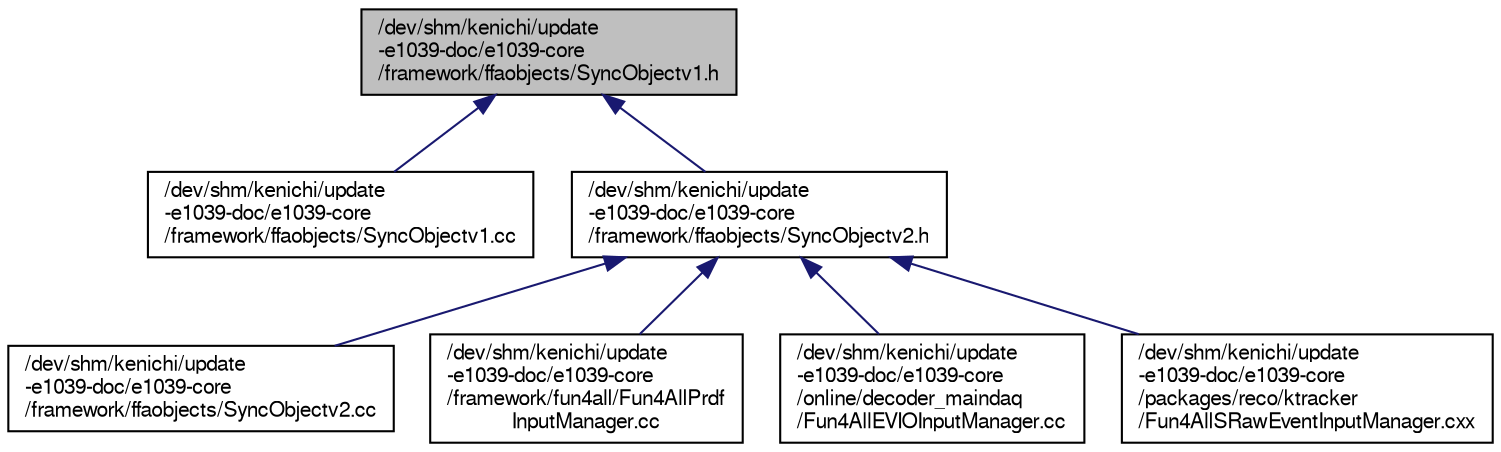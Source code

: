 digraph "/dev/shm/kenichi/update-e1039-doc/e1039-core/framework/ffaobjects/SyncObjectv1.h"
{
  bgcolor="transparent";
  edge [fontname="FreeSans",fontsize="10",labelfontname="FreeSans",labelfontsize="10"];
  node [fontname="FreeSans",fontsize="10",shape=record];
  Node1 [label="/dev/shm/kenichi/update\l-e1039-doc/e1039-core\l/framework/ffaobjects/SyncObjectv1.h",height=0.2,width=0.4,color="black", fillcolor="grey75", style="filled" fontcolor="black"];
  Node1 -> Node2 [dir="back",color="midnightblue",fontsize="10",style="solid",fontname="FreeSans"];
  Node2 [label="/dev/shm/kenichi/update\l-e1039-doc/e1039-core\l/framework/ffaobjects/SyncObjectv1.cc",height=0.2,width=0.4,color="black",URL="$dc/df5/SyncObjectv1_8cc.html"];
  Node1 -> Node3 [dir="back",color="midnightblue",fontsize="10",style="solid",fontname="FreeSans"];
  Node3 [label="/dev/shm/kenichi/update\l-e1039-doc/e1039-core\l/framework/ffaobjects/SyncObjectv2.h",height=0.2,width=0.4,color="black",URL="$dc/d4b/SyncObjectv2_8h.html"];
  Node3 -> Node4 [dir="back",color="midnightblue",fontsize="10",style="solid",fontname="FreeSans"];
  Node4 [label="/dev/shm/kenichi/update\l-e1039-doc/e1039-core\l/framework/ffaobjects/SyncObjectv2.cc",height=0.2,width=0.4,color="black",URL="$d5/dfb/SyncObjectv2_8cc.html"];
  Node3 -> Node5 [dir="back",color="midnightblue",fontsize="10",style="solid",fontname="FreeSans"];
  Node5 [label="/dev/shm/kenichi/update\l-e1039-doc/e1039-core\l/framework/fun4all/Fun4AllPrdf\lInputManager.cc",height=0.2,width=0.4,color="black",URL="$da/d7b/Fun4AllPrdfInputManager_8cc.html"];
  Node3 -> Node6 [dir="back",color="midnightblue",fontsize="10",style="solid",fontname="FreeSans"];
  Node6 [label="/dev/shm/kenichi/update\l-e1039-doc/e1039-core\l/online/decoder_maindaq\l/Fun4AllEVIOInputManager.cc",height=0.2,width=0.4,color="black",URL="$de/d00/Fun4AllEVIOInputManager_8cc.html"];
  Node3 -> Node7 [dir="back",color="midnightblue",fontsize="10",style="solid",fontname="FreeSans"];
  Node7 [label="/dev/shm/kenichi/update\l-e1039-doc/e1039-core\l/packages/reco/ktracker\l/Fun4AllSRawEventInputManager.cxx",height=0.2,width=0.4,color="black",URL="$d5/dc7/Fun4AllSRawEventInputManager_8cxx.html"];
}
